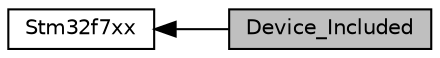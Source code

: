 digraph "Device_Included"
{
  edge [fontname="Helvetica",fontsize="10",labelfontname="Helvetica",labelfontsize="10"];
  node [fontname="Helvetica",fontsize="10",shape=record];
  rankdir=LR;
  Node0 [label="Device_Included",height=0.2,width=0.4,color="black", fillcolor="grey75", style="filled", fontcolor="black"];
  Node1 [label="Stm32f7xx",height=0.2,width=0.4,color="black", fillcolor="white", style="filled",URL="$group__stm32f7xx.html"];
  Node1->Node0 [shape=plaintext, dir="back", style="solid"];
}
